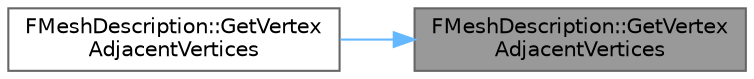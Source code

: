 digraph "FMeshDescription::GetVertexAdjacentVertices"
{
 // INTERACTIVE_SVG=YES
 // LATEX_PDF_SIZE
  bgcolor="transparent";
  edge [fontname=Helvetica,fontsize=10,labelfontname=Helvetica,labelfontsize=10];
  node [fontname=Helvetica,fontsize=10,shape=box,height=0.2,width=0.4];
  rankdir="RL";
  Node1 [id="Node000001",label="FMeshDescription::GetVertex\lAdjacentVertices",height=0.2,width=0.4,color="gray40", fillcolor="grey60", style="filled", fontcolor="black",tooltip="Populates the passed array of VertexIDs with the vertices adjacent to this vertex."];
  Node1 -> Node2 [id="edge1_Node000001_Node000002",dir="back",color="steelblue1",style="solid",tooltip=" "];
  Node2 [id="Node000002",label="FMeshDescription::GetVertex\lAdjacentVertices",height=0.2,width=0.4,color="grey40", fillcolor="white", style="filled",URL="$da/d5f/structFMeshDescription.html#ad4f4083d64ec137bb37eafbead317845",tooltip="Returns the vertices adjacent to this vertex as an array with the specified allocator template type."];
}
